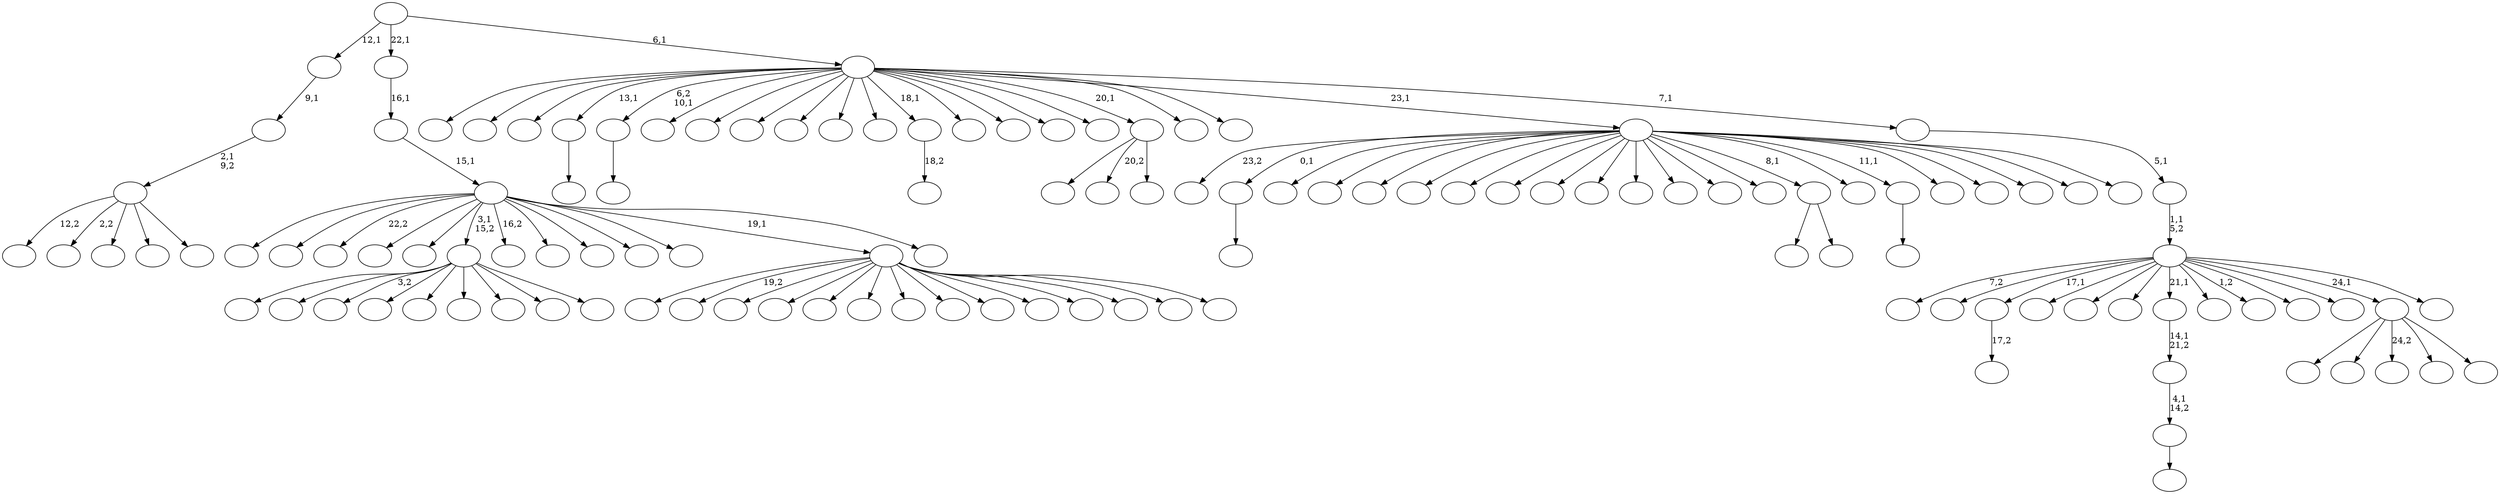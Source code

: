 digraph T {
	125 [label=""]
	124 [label=""]
	123 [label=""]
	122 [label=""]
	121 [label=""]
	120 [label=""]
	119 [label=""]
	118 [label=""]
	117 [label=""]
	116 [label=""]
	115 [label=""]
	114 [label=""]
	113 [label=""]
	112 [label=""]
	111 [label=""]
	110 [label=""]
	109 [label=""]
	108 [label=""]
	107 [label=""]
	106 [label=""]
	105 [label=""]
	104 [label=""]
	103 [label=""]
	102 [label=""]
	101 [label=""]
	100 [label=""]
	99 [label=""]
	98 [label=""]
	97 [label=""]
	96 [label=""]
	95 [label=""]
	94 [label=""]
	93 [label=""]
	92 [label=""]
	91 [label=""]
	90 [label=""]
	89 [label=""]
	88 [label=""]
	87 [label=""]
	86 [label=""]
	85 [label=""]
	84 [label=""]
	83 [label=""]
	82 [label=""]
	81 [label=""]
	80 [label=""]
	79 [label=""]
	78 [label=""]
	77 [label=""]
	76 [label=""]
	75 [label=""]
	74 [label=""]
	73 [label=""]
	72 [label=""]
	71 [label=""]
	70 [label=""]
	69 [label=""]
	68 [label=""]
	67 [label=""]
	66 [label=""]
	65 [label=""]
	64 [label=""]
	63 [label=""]
	62 [label=""]
	61 [label=""]
	60 [label=""]
	59 [label=""]
	58 [label=""]
	57 [label=""]
	56 [label=""]
	55 [label=""]
	54 [label=""]
	53 [label=""]
	52 [label=""]
	51 [label=""]
	50 [label=""]
	49 [label=""]
	48 [label=""]
	47 [label=""]
	46 [label=""]
	45 [label=""]
	44 [label=""]
	43 [label=""]
	42 [label=""]
	41 [label=""]
	40 [label=""]
	39 [label=""]
	38 [label=""]
	37 [label=""]
	36 [label=""]
	35 [label=""]
	34 [label=""]
	33 [label=""]
	32 [label=""]
	31 [label=""]
	30 [label=""]
	29 [label=""]
	28 [label=""]
	27 [label=""]
	26 [label=""]
	25 [label=""]
	24 [label=""]
	23 [label=""]
	22 [label=""]
	21 [label=""]
	20 [label=""]
	19 [label=""]
	18 [label=""]
	17 [label=""]
	16 [label=""]
	15 [label=""]
	14 [label=""]
	13 [label=""]
	12 [label=""]
	11 [label=""]
	10 [label=""]
	9 [label=""]
	8 [label=""]
	7 [label=""]
	6 [label=""]
	5 [label=""]
	4 [label=""]
	3 [label=""]
	2 [label=""]
	1 [label=""]
	0 [label=""]
	114 -> 115 [label=""]
	112 -> 113 [label="17,2"]
	94 -> 95 [label=""]
	91 -> 92 [label=""]
	85 -> 86 [label=""]
	84 -> 85 [label="4,1\n14,2"]
	83 -> 84 [label="14,1\n21,2"]
	75 -> 125 [label=""]
	75 -> 76 [label=""]
	68 -> 69 [label=""]
	52 -> 119 [label=""]
	52 -> 105 [label=""]
	52 -> 101 [label="3,2"]
	52 -> 97 [label=""]
	52 -> 74 [label=""]
	52 -> 66 [label=""]
	52 -> 65 [label=""]
	52 -> 55 [label=""]
	52 -> 53 [label=""]
	48 -> 49 [label="18,2"]
	31 -> 100 [label="12,2"]
	31 -> 93 [label="2,2"]
	31 -> 42 [label=""]
	31 -> 33 [label=""]
	31 -> 32 [label=""]
	30 -> 31 [label="2,1\n9,2"]
	29 -> 30 [label="9,1"]
	20 -> 38 [label=""]
	20 -> 36 [label=""]
	20 -> 25 [label="24,2"]
	20 -> 24 [label=""]
	20 -> 21 [label=""]
	18 -> 96 [label=""]
	18 -> 26 [label="20,2"]
	18 -> 19 [label=""]
	12 -> 120 [label=""]
	12 -> 99 [label="19,2"]
	12 -> 80 [label=""]
	12 -> 64 [label=""]
	12 -> 63 [label=""]
	12 -> 61 [label=""]
	12 -> 56 [label=""]
	12 -> 51 [label=""]
	12 -> 39 [label=""]
	12 -> 37 [label=""]
	12 -> 27 [label=""]
	12 -> 17 [label=""]
	12 -> 16 [label=""]
	12 -> 13 [label=""]
	10 -> 123 [label=""]
	10 -> 116 [label=""]
	10 -> 104 [label="22,2"]
	10 -> 79 [label=""]
	10 -> 54 [label=""]
	10 -> 52 [label="3,1\n15,2"]
	10 -> 46 [label="16,2"]
	10 -> 44 [label=""]
	10 -> 41 [label=""]
	10 -> 34 [label=""]
	10 -> 22 [label=""]
	10 -> 12 [label="19,1"]
	10 -> 11 [label=""]
	9 -> 10 [label="15,1"]
	8 -> 9 [label="16,1"]
	6 -> 124 [label="23,2"]
	6 -> 114 [label="0,1"]
	6 -> 111 [label=""]
	6 -> 109 [label=""]
	6 -> 108 [label=""]
	6 -> 106 [label=""]
	6 -> 103 [label=""]
	6 -> 98 [label=""]
	6 -> 89 [label=""]
	6 -> 88 [label=""]
	6 -> 82 [label=""]
	6 -> 81 [label=""]
	6 -> 78 [label=""]
	6 -> 77 [label=""]
	6 -> 75 [label="8,1"]
	6 -> 70 [label=""]
	6 -> 68 [label="11,1"]
	6 -> 67 [label=""]
	6 -> 62 [label=""]
	6 -> 58 [label=""]
	6 -> 45 [label=""]
	6 -> 7 [label=""]
	4 -> 122 [label="7,2"]
	4 -> 117 [label=""]
	4 -> 112 [label="17,1"]
	4 -> 107 [label=""]
	4 -> 102 [label=""]
	4 -> 87 [label=""]
	4 -> 83 [label="21,1"]
	4 -> 71 [label=""]
	4 -> 50 [label="1,2"]
	4 -> 40 [label=""]
	4 -> 23 [label=""]
	4 -> 20 [label="24,1"]
	4 -> 5 [label=""]
	3 -> 4 [label="1,1\n5,2"]
	2 -> 3 [label="5,1"]
	1 -> 121 [label=""]
	1 -> 118 [label=""]
	1 -> 110 [label=""]
	1 -> 94 [label="13,1"]
	1 -> 91 [label="6,2\n10,1"]
	1 -> 90 [label=""]
	1 -> 73 [label=""]
	1 -> 72 [label=""]
	1 -> 60 [label=""]
	1 -> 59 [label=""]
	1 -> 57 [label=""]
	1 -> 48 [label="18,1"]
	1 -> 47 [label=""]
	1 -> 43 [label=""]
	1 -> 35 [label=""]
	1 -> 28 [label=""]
	1 -> 18 [label="20,1"]
	1 -> 15 [label=""]
	1 -> 14 [label=""]
	1 -> 6 [label="23,1"]
	1 -> 2 [label="7,1"]
	0 -> 29 [label="12,1"]
	0 -> 8 [label="22,1"]
	0 -> 1 [label="6,1"]
}
